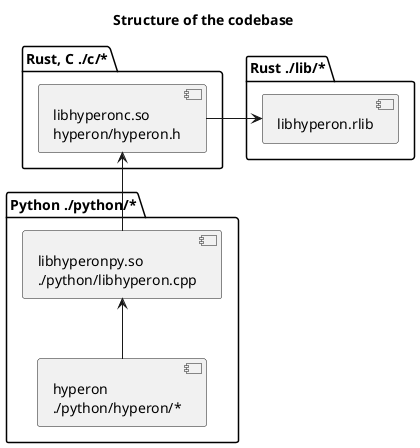 @startuml

title Structure of the codebase

package "Rust ./lib/*" {
  [libhyperon.rlib] as libhyperon
}

package "Rust, C ./c/*" {
  [libhyperonc.so\nhyperon/hyperon.h] as libhyperonc
}

package "Python ./python/*" {
  [libhyperonpy.so\n./python/libhyperon.cpp] as libhyperonpy
  [hyperon\n./python/hyperon/*] as hyperonpy
}

libhyperonc -> libhyperon
libhyperonpy -u-> libhyperonc
hyperonpy -u-> libhyperonpy

@enduml
